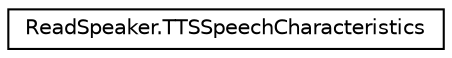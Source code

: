 digraph "Graphical Class Hierarchy"
{
 // LATEX_PDF_SIZE
  edge [fontname="Helvetica",fontsize="10",labelfontname="Helvetica",labelfontsize="10"];
  node [fontname="Helvetica",fontsize="10",shape=record];
  rankdir="LR";
  Node0 [label="ReadSpeaker.TTSSpeechCharacteristics",height=0.2,width=0.4,color="black", fillcolor="white", style="filled",URL="$classReadSpeaker_1_1TTSSpeechCharacteristics.html",tooltip="Represents a set of speech characteristics to be used during synthesis."];
}
